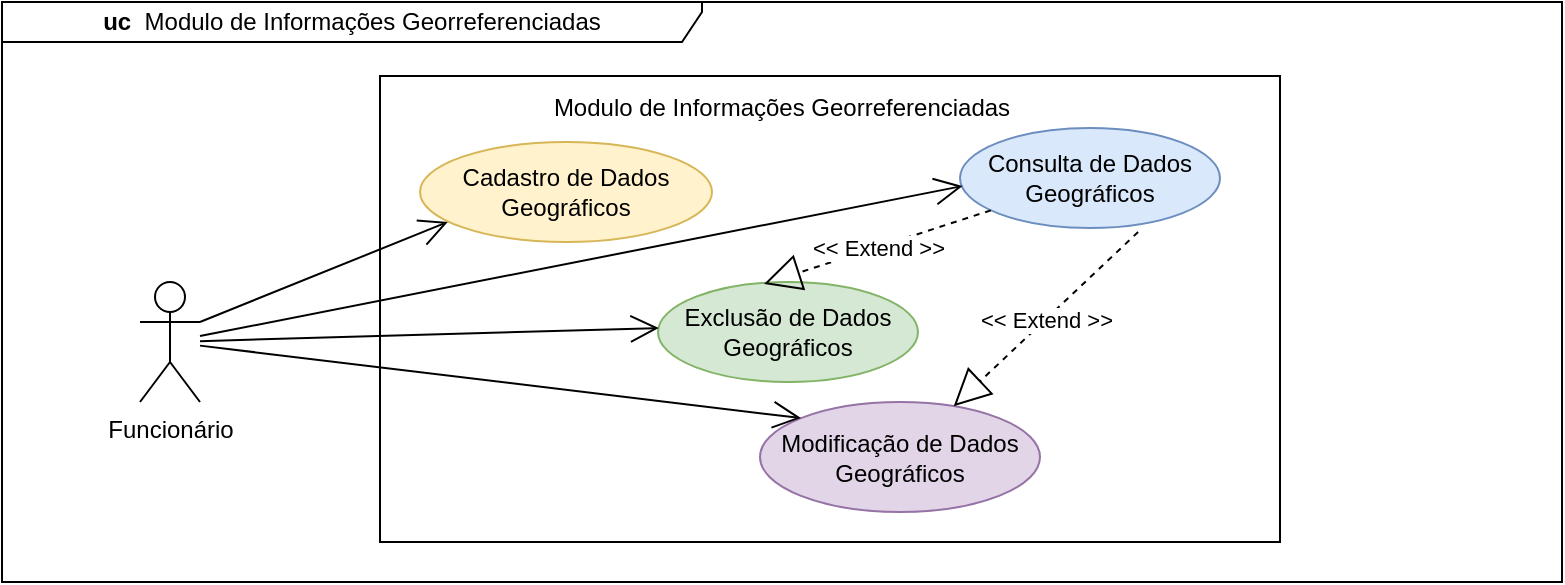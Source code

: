 <mxfile version="14.5.10" type="device"><diagram id="IEI8rDcAkqmwvOMqhgTJ" name="Page-1"><mxGraphModel dx="1185" dy="532" grid="1" gridSize="10" guides="1" tooltips="1" connect="1" arrows="1" fold="1" page="1" pageScale="1" pageWidth="827" pageHeight="1169" math="0" shadow="0"><root><mxCell id="0"/><mxCell id="1" parent="0"/><mxCell id="rWTI-Wa9t7R2NB5xCKvF-3" value="&lt;div style=&quot;text-align: left&quot;&gt;&lt;b&gt;uc&lt;/b&gt;&lt;span&gt;&amp;nbsp; Modulo de Informações Georreferenciadas&lt;/span&gt;&lt;/div&gt;" style="shape=umlFrame;whiteSpace=wrap;html=1;width=350;height=20;" parent="1" vertex="1"><mxGeometry x="21" y="60" width="780" height="290" as="geometry"/></mxCell><mxCell id="rWTI-Wa9t7R2NB5xCKvF-4" value="" style="html=1;" parent="1" vertex="1"><mxGeometry x="210" y="97" width="450" height="233" as="geometry"/></mxCell><mxCell id="rWTI-Wa9t7R2NB5xCKvF-1" value="Funcionário" style="shape=umlActor;verticalLabelPosition=bottom;verticalAlign=top;html=1;outlineConnect=0;" parent="1" vertex="1"><mxGeometry x="90" y="200" width="30" height="60" as="geometry"/></mxCell><mxCell id="rWTI-Wa9t7R2NB5xCKvF-5" value="&lt;span style=&quot;text-align: left&quot;&gt;Modulo de Informações Georreferenciadas&lt;/span&gt;" style="text;html=1;strokeColor=none;fillColor=none;align=center;verticalAlign=middle;whiteSpace=wrap;rounded=0;" parent="1" vertex="1"><mxGeometry x="251" y="103" width="320" height="20" as="geometry"/></mxCell><mxCell id="rWTI-Wa9t7R2NB5xCKvF-6" value="Cadastro de Dados Geográficos" style="ellipse;whiteSpace=wrap;html=1;fillColor=#fff2cc;strokeColor=#d6b656;" parent="1" vertex="1"><mxGeometry x="230" y="130" width="146" height="50" as="geometry"/></mxCell><mxCell id="rWTI-Wa9t7R2NB5xCKvF-7" value="Modificação de Dados Geográficos" style="ellipse;whiteSpace=wrap;html=1;fillColor=#e1d5e7;strokeColor=#9673a6;" parent="1" vertex="1"><mxGeometry x="400" y="260" width="140" height="55" as="geometry"/></mxCell><mxCell id="rWTI-Wa9t7R2NB5xCKvF-8" value="Consulta de Dados Geográficos" style="ellipse;whiteSpace=wrap;html=1;fillColor=#dae8fc;strokeColor=#6c8ebf;" parent="1" vertex="1"><mxGeometry x="500" y="123" width="130" height="50" as="geometry"/></mxCell><mxCell id="rWTI-Wa9t7R2NB5xCKvF-9" value="Exclusão de Dados Geográficos" style="ellipse;whiteSpace=wrap;html=1;fillColor=#d5e8d4;strokeColor=#82b366;" parent="1" vertex="1"><mxGeometry x="349" y="200" width="130" height="50" as="geometry"/></mxCell><mxCell id="rWTI-Wa9t7R2NB5xCKvF-18" value="" style="endArrow=open;endFill=1;endSize=12;html=1;entryX=0;entryY=0;entryDx=0;entryDy=0;" parent="1" source="rWTI-Wa9t7R2NB5xCKvF-1" target="rWTI-Wa9t7R2NB5xCKvF-7" edge="1"><mxGeometry width="160" relative="1" as="geometry"><mxPoint x="160" y="290" as="sourcePoint"/><mxPoint x="300" y="290" as="targetPoint"/></mxGeometry></mxCell><mxCell id="rWTI-Wa9t7R2NB5xCKvF-20" value="" style="endArrow=open;endFill=1;endSize=12;html=1;entryX=0.01;entryY=0.58;entryDx=0;entryDy=0;entryPerimeter=0;" parent="1" target="rWTI-Wa9t7R2NB5xCKvF-8" edge="1" source="rWTI-Wa9t7R2NB5xCKvF-1"><mxGeometry width="160" relative="1" as="geometry"><mxPoint x="130" y="260" as="sourcePoint"/><mxPoint x="360" y="243" as="targetPoint"/></mxGeometry></mxCell><mxCell id="rWTI-Wa9t7R2NB5xCKvF-21" value="" style="endArrow=open;endFill=1;endSize=12;html=1;entryX=0.003;entryY=0.46;entryDx=0;entryDy=0;entryPerimeter=0;" parent="1" target="rWTI-Wa9t7R2NB5xCKvF-9" edge="1" source="rWTI-Wa9t7R2NB5xCKvF-1"><mxGeometry width="160" relative="1" as="geometry"><mxPoint x="140" y="260" as="sourcePoint"/><mxPoint x="370" y="349" as="targetPoint"/></mxGeometry></mxCell><mxCell id="rWTI-Wa9t7R2NB5xCKvF-22" value="" style="endArrow=open;endFill=1;endSize=12;html=1;entryX=0.095;entryY=0.8;entryDx=0;entryDy=0;entryPerimeter=0;exitX=1;exitY=0.333;exitDx=0;exitDy=0;exitPerimeter=0;" parent="1" target="rWTI-Wa9t7R2NB5xCKvF-6" edge="1" source="rWTI-Wa9t7R2NB5xCKvF-1"><mxGeometry width="160" relative="1" as="geometry"><mxPoint x="130" y="262" as="sourcePoint"/><mxPoint x="250" y="220" as="targetPoint"/></mxGeometry></mxCell><mxCell id="aiFwY9M0oC5cC449vvtO-11" value="&amp;lt;&amp;lt; Extend &amp;gt;&amp;gt;" style="endArrow=block;endSize=16;endFill=0;html=1;dashed=1;entryX=0.408;entryY=0.02;entryDx=0;entryDy=0;entryPerimeter=0;" parent="1" source="rWTI-Wa9t7R2NB5xCKvF-8" target="rWTI-Wa9t7R2NB5xCKvF-9" edge="1"><mxGeometry width="160" relative="1" as="geometry"><mxPoint x="282.381" y="239.213" as="sourcePoint"/><mxPoint x="330" y="370" as="targetPoint"/></mxGeometry></mxCell><mxCell id="J7G-HMudW6aPYmFC1Q1Z-1" value="&amp;lt;&amp;lt; Extend &amp;gt;&amp;gt;" style="endArrow=block;endSize=16;endFill=0;html=1;dashed=1;exitX=0.685;exitY=1.04;exitDx=0;exitDy=0;exitPerimeter=0;" parent="1" source="rWTI-Wa9t7R2NB5xCKvF-8" target="rWTI-Wa9t7R2NB5xCKvF-7" edge="1"><mxGeometry width="160" relative="1" as="geometry"><mxPoint x="472.49" y="238.453" as="sourcePoint"/><mxPoint x="327.04" y="389" as="targetPoint"/></mxGeometry></mxCell></root></mxGraphModel></diagram></mxfile>